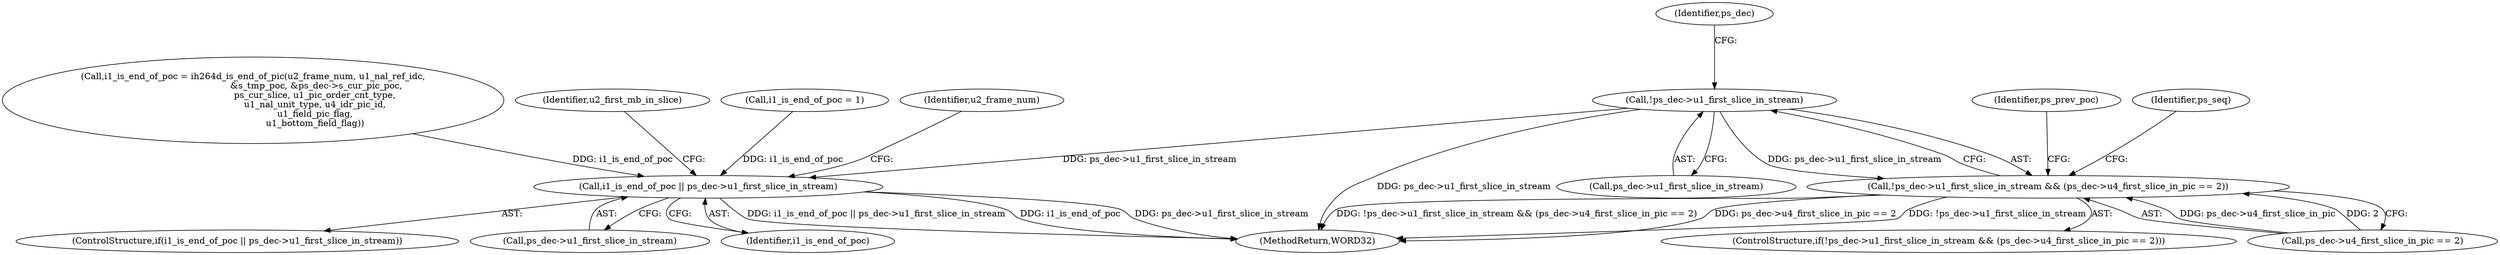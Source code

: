 digraph "1_Android_0b23c81c3dd9ec38f7e6806a3955fed1925541a0_2@del" {
"1000471" [label="(Call,!ps_dec->u1_first_slice_in_stream)"];
"1000470" [label="(Call,!ps_dec->u1_first_slice_in_stream && (ps_dec->u4_first_slice_in_pic == 2))"];
"1000936" [label="(Call,i1_is_end_of_poc || ps_dec->u1_first_slice_in_stream)"];
"1002619" [label="(MethodReturn,WORD32)"];
"1000470" [label="(Call,!ps_dec->u1_first_slice_in_stream && (ps_dec->u4_first_slice_in_pic == 2))"];
"1000472" [label="(Call,ps_dec->u1_first_slice_in_stream)"];
"1001143" [label="(Identifier,u2_first_mb_in_slice)"];
"1000880" [label="(Call,i1_is_end_of_poc = 1)"];
"1000477" [label="(Identifier,ps_dec)"];
"1000937" [label="(Identifier,i1_is_end_of_poc)"];
"1000936" [label="(Call,i1_is_end_of_poc || ps_dec->u1_first_slice_in_stream)"];
"1000469" [label="(ControlStructure,if(!ps_dec->u1_first_slice_in_stream && (ps_dec->u4_first_slice_in_pic == 2)))"];
"1000945" [label="(Identifier,u2_frame_num)"];
"1000935" [label="(ControlStructure,if(i1_is_end_of_poc || ps_dec->u1_first_slice_in_stream))"];
"1000475" [label="(Call,ps_dec->u4_first_slice_in_pic == 2)"];
"1000897" [label="(Call,i1_is_end_of_poc = ih264d_is_end_of_pic(u2_frame_num, u1_nal_ref_idc,\n                                             &s_tmp_poc, &ps_dec->s_cur_pic_poc,\n                                            ps_cur_slice, u1_pic_order_cnt_type,\n                                            u1_nal_unit_type, u4_idr_pic_id,\n                                            u1_field_pic_flag,\n                                            u1_bottom_field_flag))"];
"1000483" [label="(Identifier,ps_prev_poc)"];
"1000471" [label="(Call,!ps_dec->u1_first_slice_in_stream)"];
"1000938" [label="(Call,ps_dec->u1_first_slice_in_stream)"];
"1000625" [label="(Identifier,ps_seq)"];
"1000471" -> "1000470"  [label="AST: "];
"1000471" -> "1000472"  [label="CFG: "];
"1000472" -> "1000471"  [label="AST: "];
"1000477" -> "1000471"  [label="CFG: "];
"1000470" -> "1000471"  [label="CFG: "];
"1000471" -> "1002619"  [label="DDG: ps_dec->u1_first_slice_in_stream"];
"1000471" -> "1000470"  [label="DDG: ps_dec->u1_first_slice_in_stream"];
"1000471" -> "1000936"  [label="DDG: ps_dec->u1_first_slice_in_stream"];
"1000470" -> "1000469"  [label="AST: "];
"1000470" -> "1000475"  [label="CFG: "];
"1000475" -> "1000470"  [label="AST: "];
"1000483" -> "1000470"  [label="CFG: "];
"1000625" -> "1000470"  [label="CFG: "];
"1000470" -> "1002619"  [label="DDG: ps_dec->u4_first_slice_in_pic == 2"];
"1000470" -> "1002619"  [label="DDG: !ps_dec->u1_first_slice_in_stream"];
"1000470" -> "1002619"  [label="DDG: !ps_dec->u1_first_slice_in_stream && (ps_dec->u4_first_slice_in_pic == 2)"];
"1000475" -> "1000470"  [label="DDG: ps_dec->u4_first_slice_in_pic"];
"1000475" -> "1000470"  [label="DDG: 2"];
"1000936" -> "1000935"  [label="AST: "];
"1000936" -> "1000937"  [label="CFG: "];
"1000936" -> "1000938"  [label="CFG: "];
"1000937" -> "1000936"  [label="AST: "];
"1000938" -> "1000936"  [label="AST: "];
"1000945" -> "1000936"  [label="CFG: "];
"1001143" -> "1000936"  [label="CFG: "];
"1000936" -> "1002619"  [label="DDG: i1_is_end_of_poc || ps_dec->u1_first_slice_in_stream"];
"1000936" -> "1002619"  [label="DDG: i1_is_end_of_poc"];
"1000936" -> "1002619"  [label="DDG: ps_dec->u1_first_slice_in_stream"];
"1000880" -> "1000936"  [label="DDG: i1_is_end_of_poc"];
"1000897" -> "1000936"  [label="DDG: i1_is_end_of_poc"];
}
